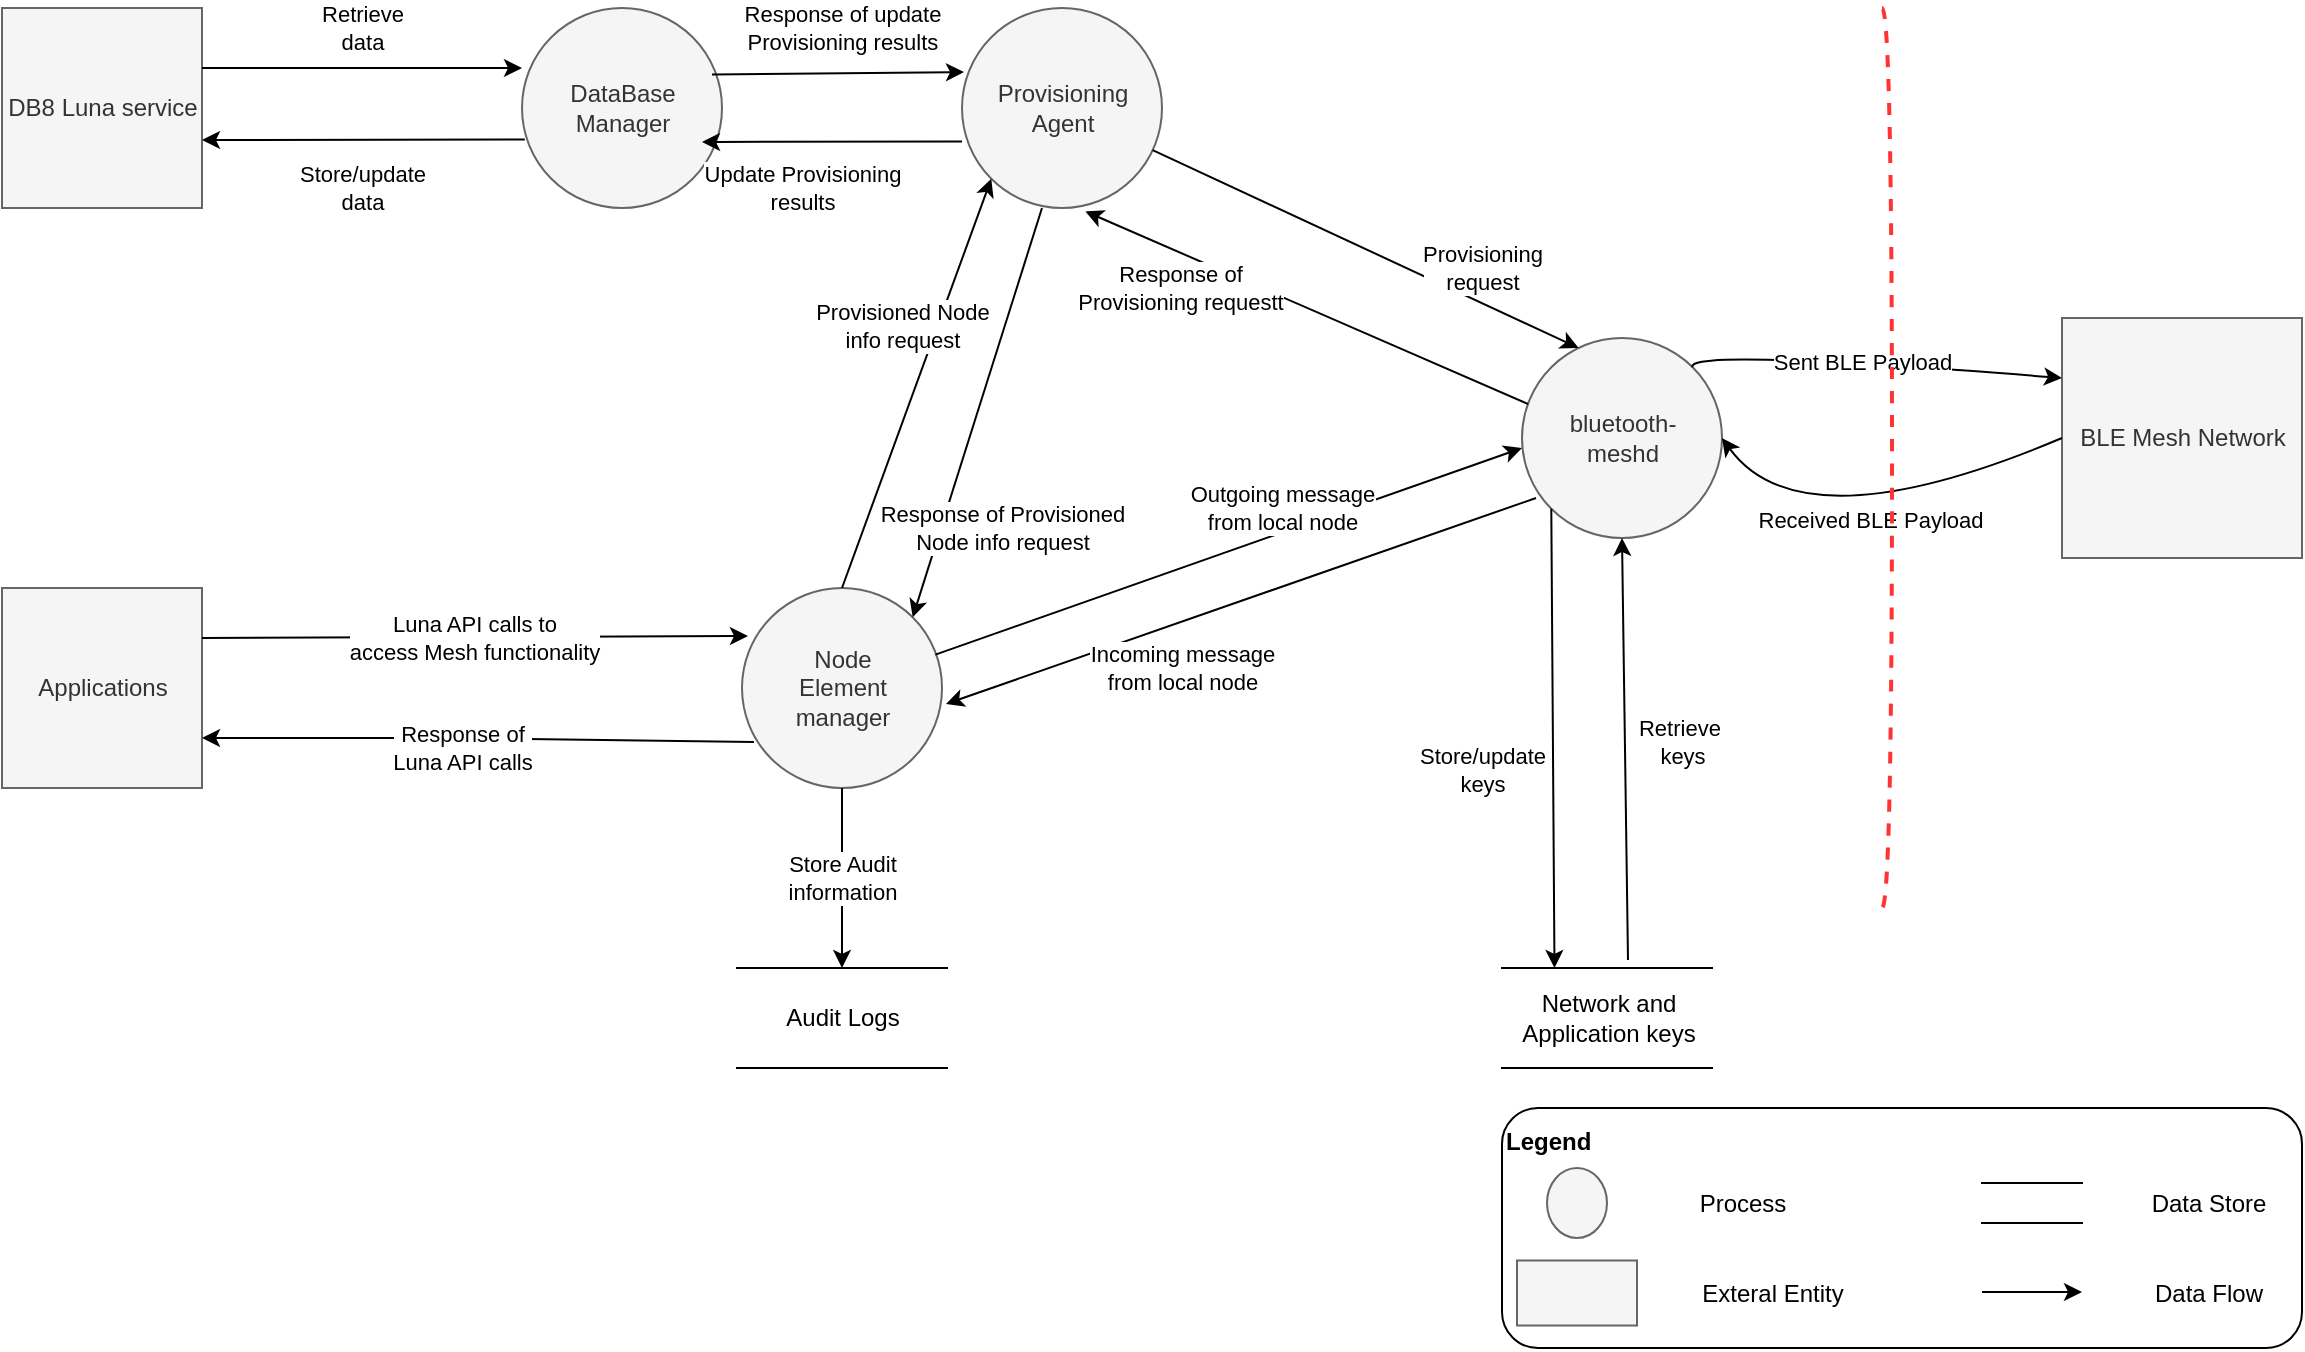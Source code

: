 <mxfile version="15.9.1" type="github"><diagram id="IsX-ca7briTGJr2a4FPF" name="Page-1"><mxGraphModel dx="2272" dy="762" grid="1" gridSize="10" guides="1" tooltips="1" connect="1" arrows="1" fold="1" page="1" pageScale="1" pageWidth="850" pageHeight="1100" math="0" shadow="0"><root><mxCell id="0"/><mxCell id="1" parent="0"/><mxCell id="6GS9RnuVQp1nDECI6Flo-25" value="BLE Mesh Network" style="html=1;dashed=0;whitespace=wrap;fillColor=#f5f5f5;fontColor=#333333;strokeColor=#666666;" parent="1" vertex="1"><mxGeometry x="610" y="285" width="120" height="120" as="geometry"/></mxCell><mxCell id="6GS9RnuVQp1nDECI6Flo-26" value="Applications" style="html=1;dashed=0;whitespace=wrap;fillColor=#f5f5f5;fontColor=#333333;strokeColor=#666666;" parent="1" vertex="1"><mxGeometry x="-420" y="420" width="100" height="100" as="geometry"/></mxCell><mxCell id="6GS9RnuVQp1nDECI6Flo-27" value="DB8 Luna service" style="html=1;dashed=0;whitespace=wrap;fillColor=#f5f5f5;fontColor=#333333;strokeColor=#666666;" parent="1" vertex="1"><mxGeometry x="-420" y="130" width="100" height="100" as="geometry"/></mxCell><mxCell id="6GS9RnuVQp1nDECI6Flo-28" value="bluetooth-&lt;br&gt;meshd" style="shape=ellipse;html=1;dashed=0;whitespace=wrap;aspect=fixed;perimeter=ellipsePerimeter;fillColor=#f5f5f5;fontColor=#333333;strokeColor=#666666;" parent="1" vertex="1"><mxGeometry x="340" y="295" width="100" height="100" as="geometry"/></mxCell><mxCell id="6GS9RnuVQp1nDECI6Flo-29" value="Node&lt;br&gt;Element&lt;br&gt;manager" style="shape=ellipse;html=1;dashed=0;whitespace=wrap;aspect=fixed;perimeter=ellipsePerimeter;fillColor=#f5f5f5;fontColor=#333333;strokeColor=#666666;" parent="1" vertex="1"><mxGeometry x="-50" y="420" width="100" height="100" as="geometry"/></mxCell><mxCell id="6GS9RnuVQp1nDECI6Flo-30" value="Provisioning&lt;br&gt;Agent" style="shape=ellipse;html=1;dashed=0;whitespace=wrap;aspect=fixed;perimeter=ellipsePerimeter;fillColor=#f5f5f5;fontColor=#333333;strokeColor=#666666;" parent="1" vertex="1"><mxGeometry x="60" y="130" width="100" height="100" as="geometry"/></mxCell><mxCell id="6GS9RnuVQp1nDECI6Flo-31" value="DataBase&lt;br&gt;Manager" style="shape=ellipse;html=1;dashed=0;whitespace=wrap;aspect=fixed;perimeter=ellipsePerimeter;fillColor=#f5f5f5;fontColor=#333333;strokeColor=#666666;" parent="1" vertex="1"><mxGeometry x="-160" y="130" width="100" height="100" as="geometry"/></mxCell><mxCell id="6GS9RnuVQp1nDECI6Flo-32" value="Sent BLE Payload" style="endArrow=classic;html=1;curved=1;entryX=0;entryY=0.25;entryDx=0;entryDy=0;exitX=1;exitY=0;exitDx=0;exitDy=0;" parent="1" source="6GS9RnuVQp1nDECI6Flo-28" target="6GS9RnuVQp1nDECI6Flo-25" edge="1"><mxGeometry width="50" height="50" relative="1" as="geometry"><mxPoint x="330" y="333" as="sourcePoint"/><mxPoint x="400" y="325" as="targetPoint"/><Array as="points"><mxPoint x="420" y="300"/></Array></mxGeometry></mxCell><mxCell id="6GS9RnuVQp1nDECI6Flo-33" value="&lt;span style=&quot;color: rgb(0 , 0 , 0) ; font-family: &amp;#34;helvetica&amp;#34; ; font-size: 11px ; font-style: normal ; font-weight: 400 ; letter-spacing: normal ; text-align: center ; text-indent: 0px ; text-transform: none ; word-spacing: 0px ; background-color: rgb(255 , 255 , 255) ; display: inline ; float: none&quot;&gt;Received BLE Payload&lt;/span&gt;" style="endArrow=classic;html=1;curved=1;entryX=1;entryY=0.5;entryDx=0;entryDy=0;exitX=0;exitY=0.5;exitDx=0;exitDy=0;" parent="1" source="6GS9RnuVQp1nDECI6Flo-25" target="6GS9RnuVQp1nDECI6Flo-28" edge="1"><mxGeometry width="50" height="50" relative="1" as="geometry"><mxPoint x="350" y="375" as="sourcePoint"/><mxPoint x="400" y="325" as="targetPoint"/><Array as="points"><mxPoint x="480" y="400"/></Array></mxGeometry></mxCell><mxCell id="6GS9RnuVQp1nDECI6Flo-36" value="Provisioning&lt;br&gt;request" style="endArrow=classic;html=1;rounded=0;entryX=0.283;entryY=0.05;entryDx=0;entryDy=0;entryPerimeter=0;" parent="1" source="6GS9RnuVQp1nDECI6Flo-30" target="6GS9RnuVQp1nDECI6Flo-28" edge="1"><mxGeometry x="0.483" y="16" width="50" height="50" relative="1" as="geometry"><mxPoint x="350" y="305" as="sourcePoint"/><mxPoint x="400" y="255" as="targetPoint"/><mxPoint as="offset"/></mxGeometry></mxCell><mxCell id="6GS9RnuVQp1nDECI6Flo-37" value="" style="endArrow=classic;html=1;rounded=0;entryX=0.617;entryY=1.017;entryDx=0;entryDy=0;entryPerimeter=0;exitX=0.03;exitY=0.33;exitDx=0;exitDy=0;exitPerimeter=0;" parent="1" source="6GS9RnuVQp1nDECI6Flo-28" target="6GS9RnuVQp1nDECI6Flo-30" edge="1"><mxGeometry width="50" height="50" relative="1" as="geometry"><mxPoint x="350" y="305" as="sourcePoint"/><mxPoint x="400" y="255" as="targetPoint"/></mxGeometry></mxCell><mxCell id="6GS9RnuVQp1nDECI6Flo-58" value="Response of&lt;br&gt;Provisioning requestt" style="edgeLabel;html=1;align=center;verticalAlign=middle;resizable=0;points=[];" parent="6GS9RnuVQp1nDECI6Flo-37" vertex="1" connectable="0"><mxGeometry x="0.304" y="1" relative="1" as="geometry"><mxPoint x="-29" y="4" as="offset"/></mxGeometry></mxCell><mxCell id="6GS9RnuVQp1nDECI6Flo-38" value="Update Provisioning&lt;br&gt;results" style="endArrow=classic;html=1;rounded=0;exitX=0;exitY=0.667;exitDx=0;exitDy=0;exitPerimeter=0;" parent="1" source="6GS9RnuVQp1nDECI6Flo-30" edge="1"><mxGeometry x="0.232" y="23" width="50" height="50" relative="1" as="geometry"><mxPoint x="120" y="271" as="sourcePoint"/><mxPoint x="-70" y="197" as="targetPoint"/><mxPoint as="offset"/></mxGeometry></mxCell><mxCell id="6GS9RnuVQp1nDECI6Flo-39" value="&lt;span style=&quot;color: rgb(0 , 0 , 0) ; font-family: &amp;#34;helvetica&amp;#34; ; font-size: 11px ; font-style: normal ; font-weight: 400 ; letter-spacing: normal ; text-align: center ; text-indent: 0px ; text-transform: none ; word-spacing: 0px ; background-color: rgb(255 , 255 , 255) ; display: inline ; float: none&quot;&gt;Response of update&lt;br&gt;Provisioning&amp;nbsp;&lt;/span&gt;&lt;span style=&quot;color: rgb(0 , 0 , 0) ; font-family: &amp;#34;helvetica&amp;#34; ; font-size: 11px ; font-style: normal ; font-weight: 400 ; letter-spacing: normal ; text-align: center ; text-indent: 0px ; text-transform: none ; word-spacing: 0px ; background-color: rgb(255 , 255 , 255) ; display: inline ; float: none&quot;&gt;results&lt;/span&gt;" style="endArrow=classic;html=1;rounded=0;exitX=0.95;exitY=0.333;exitDx=0;exitDy=0;exitPerimeter=0;entryX=0.01;entryY=0.32;entryDx=0;entryDy=0;entryPerimeter=0;" parent="1" source="6GS9RnuVQp1nDECI6Flo-31" target="6GS9RnuVQp1nDECI6Flo-30" edge="1"><mxGeometry x="0.035" y="23" width="50" height="50" relative="1" as="geometry"><mxPoint x="350" y="305" as="sourcePoint"/><mxPoint x="120" y="250" as="targetPoint"/><mxPoint as="offset"/></mxGeometry></mxCell><mxCell id="6GS9RnuVQp1nDECI6Flo-40" value="Retrieve&lt;br&gt;data" style="endArrow=classic;html=1;rounded=0;exitX=1;exitY=0.3;exitDx=0;exitDy=0;exitPerimeter=0;" parent="1" source="6GS9RnuVQp1nDECI6Flo-27" edge="1"><mxGeometry y="20" width="50" height="50" relative="1" as="geometry"><mxPoint x="350" y="205" as="sourcePoint"/><mxPoint x="-160" y="160" as="targetPoint"/><mxPoint as="offset"/></mxGeometry></mxCell><mxCell id="6GS9RnuVQp1nDECI6Flo-41" value="Store/update&lt;br&gt;data" style="endArrow=classic;html=1;rounded=0;exitX=0.014;exitY=0.657;exitDx=0;exitDy=0;exitPerimeter=0;entryX=1;entryY=0.66;entryDx=0;entryDy=0;entryPerimeter=0;" parent="1" source="6GS9RnuVQp1nDECI6Flo-31" target="6GS9RnuVQp1nDECI6Flo-27" edge="1"><mxGeometry x="0.009" y="24" width="50" height="50" relative="1" as="geometry"><mxPoint x="350" y="205" as="sourcePoint"/><mxPoint x="-270" y="196" as="targetPoint"/><mxPoint as="offset"/></mxGeometry></mxCell><mxCell id="6GS9RnuVQp1nDECI6Flo-42" value="Luna API calls to&lt;br&gt;access Mesh functionality" style="endArrow=classic;html=1;rounded=0;entryX=0.03;entryY=0.24;entryDx=0;entryDy=0;entryPerimeter=0;exitX=1;exitY=0.25;exitDx=0;exitDy=0;" parent="1" source="6GS9RnuVQp1nDECI6Flo-26" target="6GS9RnuVQp1nDECI6Flo-29" edge="1"><mxGeometry width="50" height="50" relative="1" as="geometry"><mxPoint x="350" y="205" as="sourcePoint"/><mxPoint x="400" y="155" as="targetPoint"/></mxGeometry></mxCell><mxCell id="6GS9RnuVQp1nDECI6Flo-43" value="Response of&lt;br&gt;Luna API calls" style="endArrow=classic;html=1;rounded=0;entryX=1;entryY=0.75;entryDx=0;entryDy=0;exitX=0.06;exitY=0.77;exitDx=0;exitDy=0;exitPerimeter=0;" parent="1" source="6GS9RnuVQp1nDECI6Flo-29" target="6GS9RnuVQp1nDECI6Flo-26" edge="1"><mxGeometry x="0.058" y="5" width="50" height="50" relative="1" as="geometry"><mxPoint x="350" y="205" as="sourcePoint"/><mxPoint x="400" y="155" as="targetPoint"/><Array as="points"><mxPoint x="-190" y="495"/></Array><mxPoint as="offset"/></mxGeometry></mxCell><mxCell id="6GS9RnuVQp1nDECI6Flo-44" value="Provisioned Node&lt;br&gt;info request" style="endArrow=classic;html=1;rounded=0;entryX=0;entryY=1;entryDx=0;entryDy=0;exitX=0.5;exitY=0;exitDx=0;exitDy=0;" parent="1" source="6GS9RnuVQp1nDECI6Flo-29" target="6GS9RnuVQp1nDECI6Flo-30" edge="1"><mxGeometry x="0.216" y="16" width="50" height="50" relative="1" as="geometry"><mxPoint x="350" y="205" as="sourcePoint"/><mxPoint x="400" y="155" as="targetPoint"/><mxPoint y="-1" as="offset"/></mxGeometry></mxCell><mxCell id="6GS9RnuVQp1nDECI6Flo-45" value="" style="endArrow=classic;html=1;rounded=0;entryX=1;entryY=0;entryDx=0;entryDy=0;exitX=0.4;exitY=1;exitDx=0;exitDy=0;exitPerimeter=0;" parent="1" source="6GS9RnuVQp1nDECI6Flo-30" target="6GS9RnuVQp1nDECI6Flo-29" edge="1"><mxGeometry width="50" height="50" relative="1" as="geometry"><mxPoint x="350" y="205" as="sourcePoint"/><mxPoint x="400" y="155" as="targetPoint"/></mxGeometry></mxCell><mxCell id="6GS9RnuVQp1nDECI6Flo-59" value="Response of Provisioned&lt;br&gt;Node&amp;nbsp;info request" style="edgeLabel;html=1;align=center;verticalAlign=middle;resizable=0;points=[];" parent="6GS9RnuVQp1nDECI6Flo-45" vertex="1" connectable="0"><mxGeometry x="0.326" y="1" relative="1" as="geometry"><mxPoint x="22" y="24" as="offset"/></mxGeometry></mxCell><mxCell id="6GS9RnuVQp1nDECI6Flo-46" value="Network and&lt;br&gt;Application keys" style="html=1;dashed=0;whitespace=wrap;shape=partialRectangle;right=0;left=0;" parent="1" vertex="1"><mxGeometry x="330" y="610" width="105" height="50" as="geometry"/></mxCell><mxCell id="6GS9RnuVQp1nDECI6Flo-47" value="Audit Logs" style="html=1;dashed=0;whitespace=wrap;shape=partialRectangle;right=0;left=0;" parent="1" vertex="1"><mxGeometry x="-52.5" y="610" width="105" height="50" as="geometry"/></mxCell><mxCell id="6GS9RnuVQp1nDECI6Flo-48" value="" style="endArrow=classic;html=1;rounded=0;exitX=0.6;exitY=-0.08;exitDx=0;exitDy=0;entryX=0.5;entryY=1;entryDx=0;entryDy=0;exitPerimeter=0;" parent="1" source="6GS9RnuVQp1nDECI6Flo-46" target="6GS9RnuVQp1nDECI6Flo-28" edge="1"><mxGeometry x="0.066" y="-39" width="50" height="50" relative="1" as="geometry"><mxPoint x="260" y="425" as="sourcePoint"/><mxPoint x="310" y="375" as="targetPoint"/><mxPoint as="offset"/></mxGeometry></mxCell><mxCell id="6GS9RnuVQp1nDECI6Flo-57" value="Retrieve&amp;nbsp;&lt;br&gt;keys" style="edgeLabel;html=1;align=center;verticalAlign=middle;resizable=0;points=[];" parent="6GS9RnuVQp1nDECI6Flo-48" vertex="1" connectable="0"><mxGeometry x="0.248" y="-1" relative="1" as="geometry"><mxPoint x="28" y="22" as="offset"/></mxGeometry></mxCell><mxCell id="6GS9RnuVQp1nDECI6Flo-49" value="" style="endArrow=classic;html=1;rounded=0;exitX=0;exitY=1;exitDx=0;exitDy=0;entryX=0.25;entryY=0;entryDx=0;entryDy=0;" parent="1" source="6GS9RnuVQp1nDECI6Flo-28" target="6GS9RnuVQp1nDECI6Flo-46" edge="1"><mxGeometry width="50" height="50" relative="1" as="geometry"><mxPoint x="350" y="405" as="sourcePoint"/><mxPoint x="400" y="355" as="targetPoint"/></mxGeometry></mxCell><mxCell id="6GS9RnuVQp1nDECI6Flo-56" value="Store/update&lt;br&gt;keys" style="edgeLabel;html=1;align=center;verticalAlign=middle;resizable=0;points=[];" parent="6GS9RnuVQp1nDECI6Flo-49" vertex="1" connectable="0"><mxGeometry x="0.173" y="-1" relative="1" as="geometry"><mxPoint x="-35" y="-4" as="offset"/></mxGeometry></mxCell><mxCell id="6GS9RnuVQp1nDECI6Flo-51" value="Store Audit&lt;br&gt;information" style="endArrow=classic;html=1;rounded=0;entryX=0.5;entryY=0;entryDx=0;entryDy=0;" parent="1" source="6GS9RnuVQp1nDECI6Flo-29" target="6GS9RnuVQp1nDECI6Flo-47" edge="1"><mxGeometry width="50" height="50" relative="1" as="geometry"><mxPoint x="350" y="405" as="sourcePoint"/><mxPoint x="10" y="525" as="targetPoint"/></mxGeometry></mxCell><mxCell id="6GS9RnuVQp1nDECI6Flo-52" value="Outgoing message&lt;br&gt;from local node" style="endArrow=classic;html=1;rounded=0;exitX=0.967;exitY=0.333;exitDx=0;exitDy=0;exitPerimeter=0;entryX=0;entryY=0.55;entryDx=0;entryDy=0;entryPerimeter=0;" parent="1" source="6GS9RnuVQp1nDECI6Flo-29" target="6GS9RnuVQp1nDECI6Flo-28" edge="1"><mxGeometry x="0.208" y="12" width="50" height="50" relative="1" as="geometry"><mxPoint x="350" y="405" as="sourcePoint"/><mxPoint x="400" y="355" as="targetPoint"/><mxPoint as="offset"/></mxGeometry></mxCell><mxCell id="6GS9RnuVQp1nDECI6Flo-53" value="&lt;span style=&quot;color: rgb(0 , 0 , 0) ; font-family: &amp;#34;helvetica&amp;#34; ; font-size: 11px ; font-style: normal ; font-weight: 400 ; letter-spacing: normal ; text-align: center ; text-indent: 0px ; text-transform: none ; word-spacing: 0px ; background-color: rgb(255 , 255 , 255) ; display: inline ; float: none&quot;&gt;Incoming message&lt;/span&gt;&lt;br style=&quot;color: rgb(0 , 0 , 0) ; font-family: &amp;#34;helvetica&amp;#34; ; font-size: 11px ; font-style: normal ; font-weight: 400 ; letter-spacing: normal ; text-align: center ; text-indent: 0px ; text-transform: none ; word-spacing: 0px&quot;&gt;&lt;span style=&quot;color: rgb(0 , 0 , 0) ; font-family: &amp;#34;helvetica&amp;#34; ; font-size: 11px ; font-style: normal ; font-weight: 400 ; letter-spacing: normal ; text-align: center ; text-indent: 0px ; text-transform: none ; word-spacing: 0px ; background-color: rgb(255 , 255 , 255) ; display: inline ; float: none&quot;&gt;from local node&lt;/span&gt;" style="endArrow=classic;html=1;rounded=0;entryX=1.02;entryY=0.58;entryDx=0;entryDy=0;exitX=0.07;exitY=0.8;exitDx=0;exitDy=0;exitPerimeter=0;entryPerimeter=0;" parent="1" source="6GS9RnuVQp1nDECI6Flo-28" target="6GS9RnuVQp1nDECI6Flo-29" edge="1"><mxGeometry x="0.249" y="22" width="50" height="50" relative="1" as="geometry"><mxPoint x="264.645" y="385.355" as="sourcePoint"/><mxPoint x="30" y="450" as="targetPoint"/><mxPoint as="offset"/></mxGeometry></mxCell><mxCell id="6GS9RnuVQp1nDECI6Flo-55" value="" style="shape=requiredInterface;html=1;verticalLabelPosition=bottom;dashed=1;strokeColor=#FF3333;strokeWidth=2;fillColor=none;fontColor=#FF3333;align=left;" parent="1" vertex="1"><mxGeometry x="520" y="130" width="5" height="450" as="geometry"/></mxCell><mxCell id="6GS9RnuVQp1nDECI6Flo-71" value="" style="group" parent="1" vertex="1" connectable="0"><mxGeometry x="330" y="680" width="400" height="120" as="geometry"/></mxCell><mxCell id="6GS9RnuVQp1nDECI6Flo-61" value="&lt;b&gt;Legend&lt;/b&gt;&lt;br&gt;&lt;br&gt;&lt;br&gt;&lt;br&gt;&lt;br&gt;&lt;br&gt;&lt;br&gt;" style="rounded=1;whiteSpace=wrap;html=1;align=left;" parent="6GS9RnuVQp1nDECI6Flo-71" vertex="1"><mxGeometry width="400" height="120" as="geometry"/></mxCell><mxCell id="6GS9RnuVQp1nDECI6Flo-62" value="" style="shape=ellipse;html=1;dashed=0;whitespace=wrap;perimeter=ellipsePerimeter;fillColor=#f5f5f5;fontColor=#333333;strokeColor=#666666;" parent="6GS9RnuVQp1nDECI6Flo-71" vertex="1"><mxGeometry x="22.5" y="30" width="30" height="35" as="geometry"/></mxCell><mxCell id="6GS9RnuVQp1nDECI6Flo-63" value="Process" style="text;html=1;align=center;verticalAlign=middle;resizable=0;points=[];autosize=1;strokeColor=none;fillColor=none;" parent="6GS9RnuVQp1nDECI6Flo-71" vertex="1"><mxGeometry x="90" y="37.5" width="60" height="20" as="geometry"/></mxCell><mxCell id="6GS9RnuVQp1nDECI6Flo-64" value="" style="html=1;dashed=0;whitespace=wrap;fillColor=#f5f5f5;fontColor=#333333;strokeColor=#666666;" parent="6GS9RnuVQp1nDECI6Flo-71" vertex="1"><mxGeometry x="7.5" y="76.25" width="60" height="32.5" as="geometry"/></mxCell><mxCell id="6GS9RnuVQp1nDECI6Flo-65" value="Exteral Entity" style="text;html=1;align=center;verticalAlign=middle;resizable=0;points=[];autosize=1;strokeColor=none;fillColor=none;" parent="6GS9RnuVQp1nDECI6Flo-71" vertex="1"><mxGeometry x="90" y="82.5" width="90" height="20" as="geometry"/></mxCell><mxCell id="6GS9RnuVQp1nDECI6Flo-66" value="" style="html=1;dashed=0;whitespace=wrap;shape=partialRectangle;right=0;left=0;" parent="6GS9RnuVQp1nDECI6Flo-71" vertex="1"><mxGeometry x="240" y="37.5" width="50" height="20" as="geometry"/></mxCell><mxCell id="6GS9RnuVQp1nDECI6Flo-67" value="Data Store" style="text;html=1;align=center;verticalAlign=middle;resizable=0;points=[];autosize=1;strokeColor=none;fillColor=none;" parent="6GS9RnuVQp1nDECI6Flo-71" vertex="1"><mxGeometry x="317.5" y="37.5" width="70" height="20" as="geometry"/></mxCell><mxCell id="6GS9RnuVQp1nDECI6Flo-69" value="" style="endArrow=classic;html=1;rounded=0;" parent="6GS9RnuVQp1nDECI6Flo-71" edge="1"><mxGeometry width="50" height="50" relative="1" as="geometry"><mxPoint x="240" y="92" as="sourcePoint"/><mxPoint x="290" y="92" as="targetPoint"/></mxGeometry></mxCell><mxCell id="6GS9RnuVQp1nDECI6Flo-70" value="Data Flow" style="text;html=1;align=center;verticalAlign=middle;resizable=0;points=[];autosize=1;strokeColor=none;fillColor=none;" parent="6GS9RnuVQp1nDECI6Flo-71" vertex="1"><mxGeometry x="317.5" y="82.5" width="70" height="20" as="geometry"/></mxCell></root></mxGraphModel></diagram></mxfile>